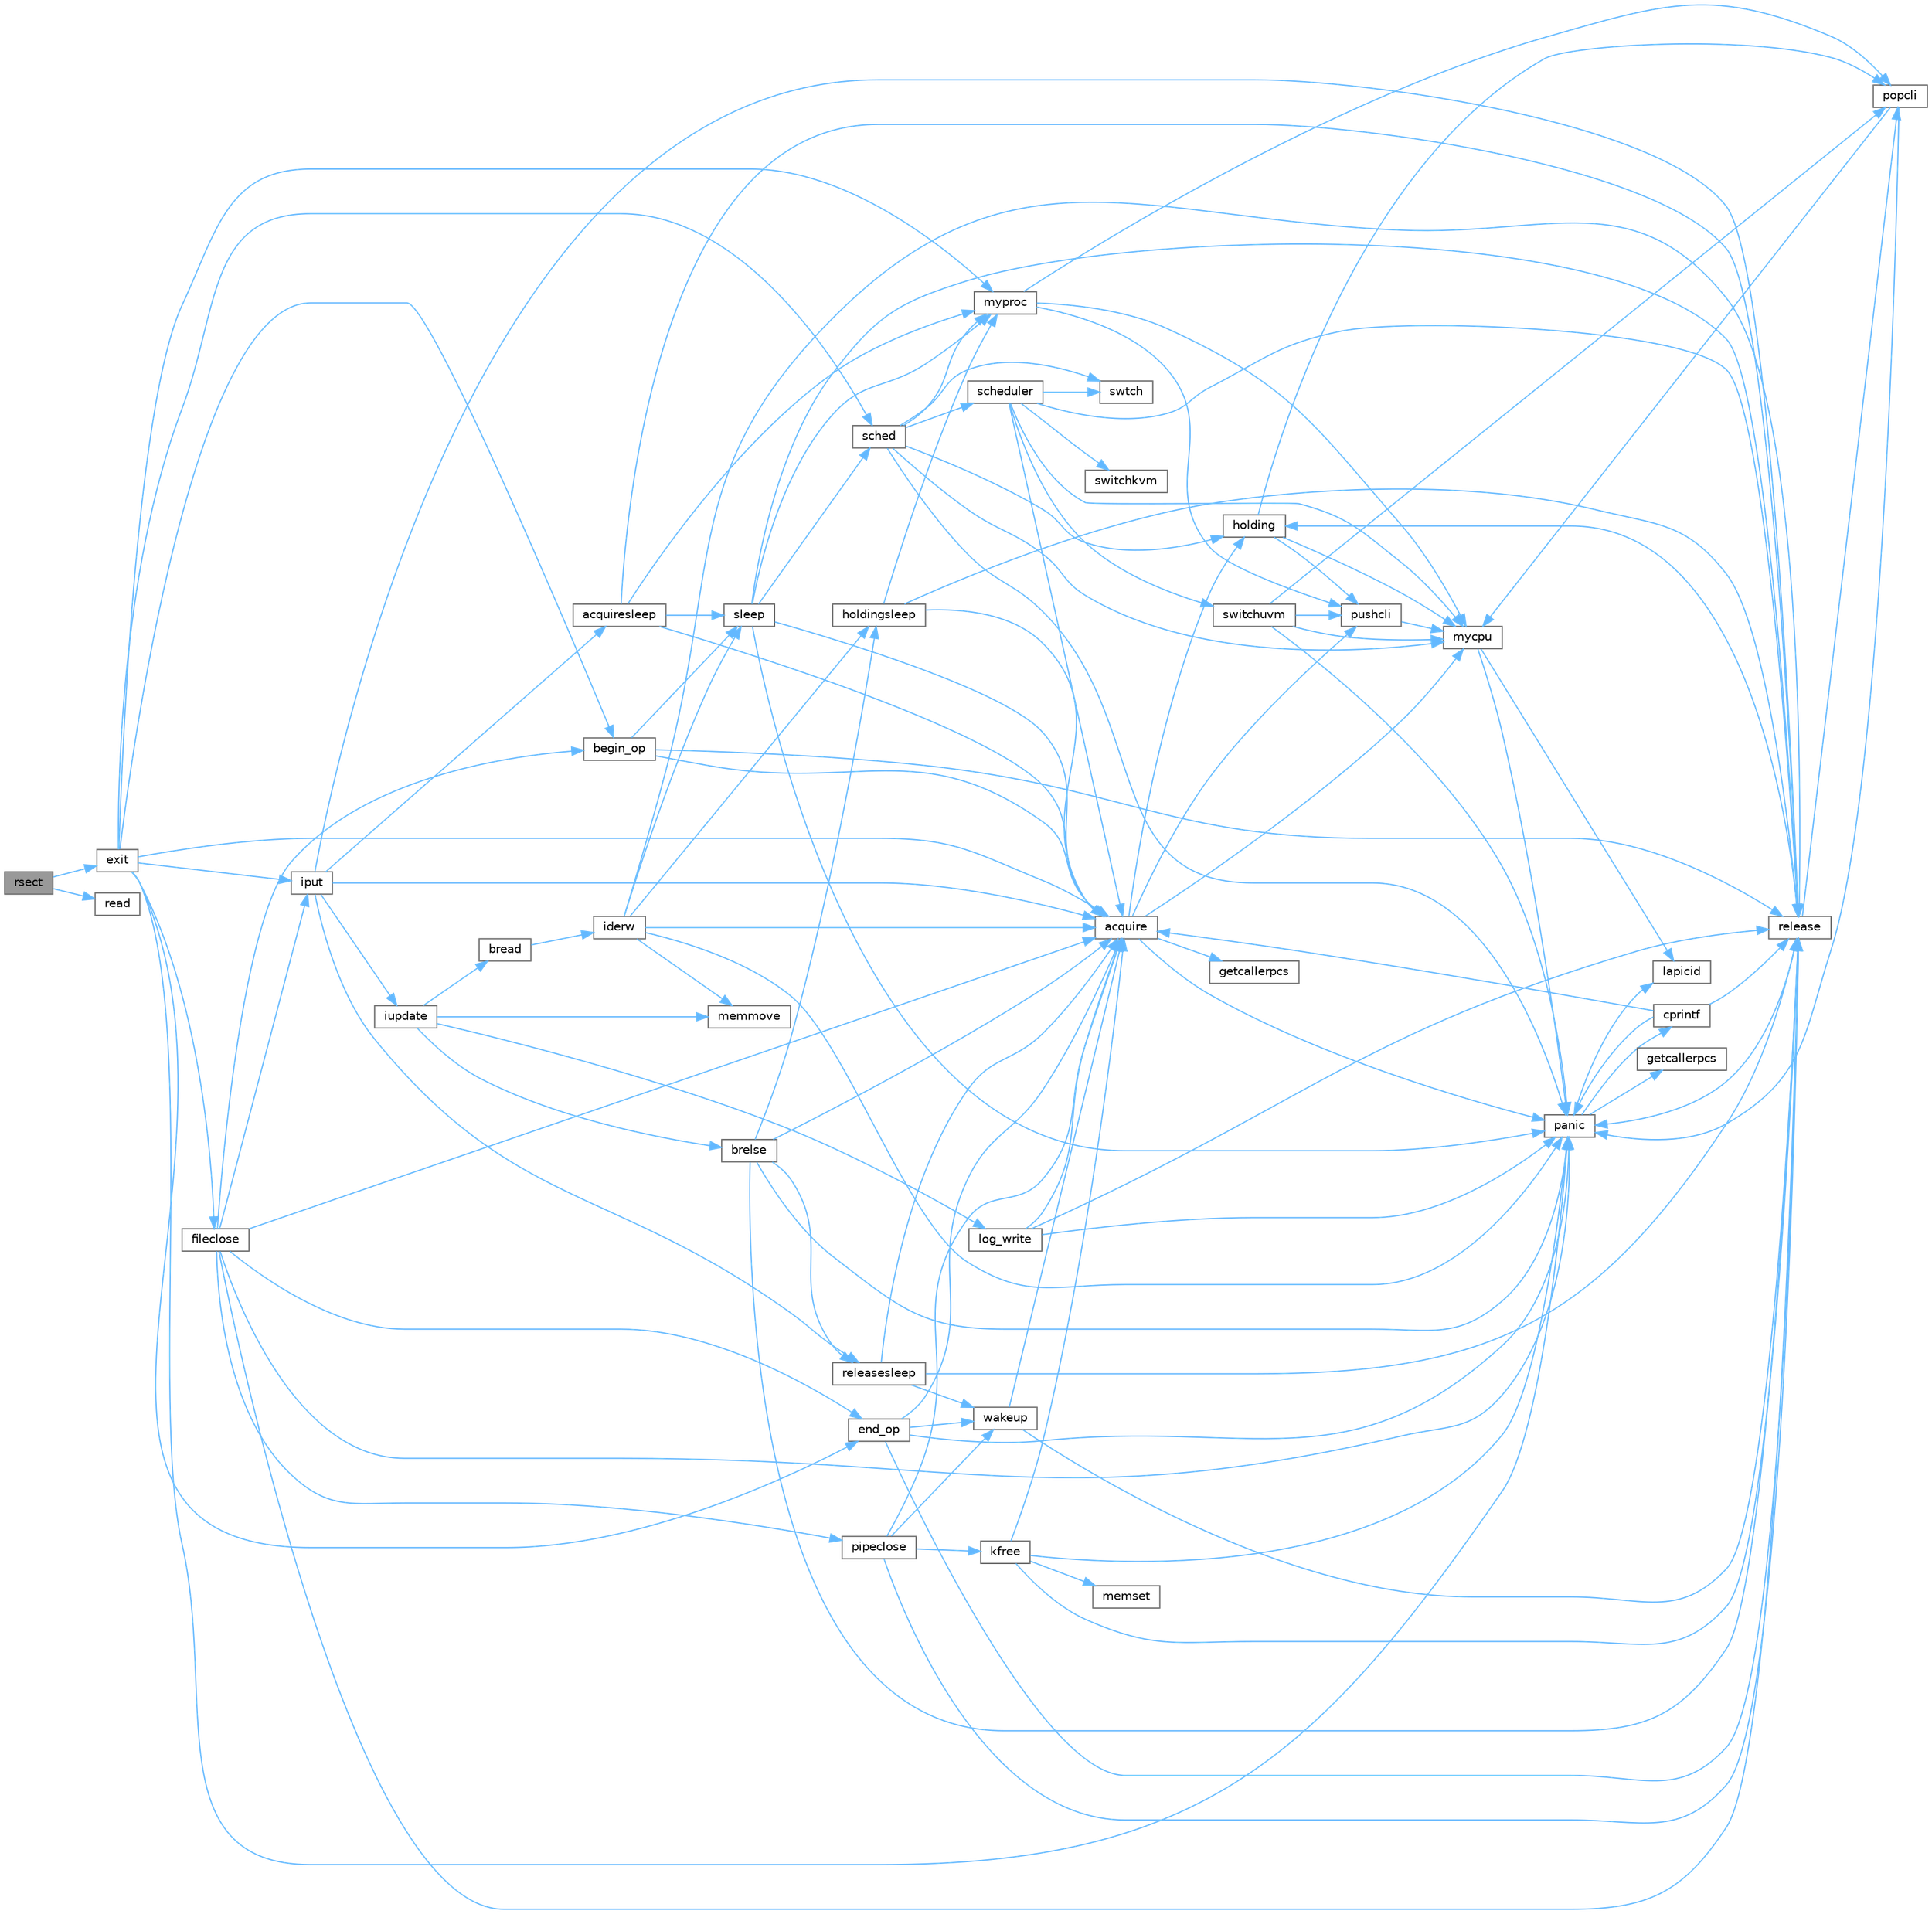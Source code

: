 digraph "rsect"
{
 // LATEX_PDF_SIZE
  bgcolor="transparent";
  edge [fontname=Helvetica,fontsize=10,labelfontname=Helvetica,labelfontsize=10];
  node [fontname=Helvetica,fontsize=10,shape=box,height=0.2,width=0.4];
  rankdir="LR";
  Node1 [id="Node000001",label="rsect",height=0.2,width=0.4,color="gray40", fillcolor="grey60", style="filled", fontcolor="black",tooltip=" "];
  Node1 -> Node2 [id="edge1_Node000001_Node000002",color="steelblue1",style="solid",tooltip=" "];
  Node2 [id="Node000002",label="exit",height=0.2,width=0.4,color="grey40", fillcolor="white", style="filled",URL="$d3/dda/proc_8c.html#aaf98ef7cdde3a0dfb2e49919de3298b1",tooltip=" "];
  Node2 -> Node3 [id="edge2_Node000002_Node000003",color="steelblue1",style="solid",tooltip=" "];
  Node3 [id="Node000003",label="acquire",height=0.2,width=0.4,color="grey40", fillcolor="white", style="filled",URL="$d3/d2d/spinlock_8c.html#aed377f16a085b00de3a4b32392adbdfb",tooltip=" "];
  Node3 -> Node4 [id="edge3_Node000003_Node000004",color="steelblue1",style="solid",tooltip=" "];
  Node4 [id="Node000004",label="getcallerpcs",height=0.2,width=0.4,color="grey40", fillcolor="white", style="filled",URL="$d3/d2d/spinlock_8c.html#a6ac35304ea80f01086b47edcc2328010",tooltip=" "];
  Node3 -> Node5 [id="edge4_Node000003_Node000005",color="steelblue1",style="solid",tooltip=" "];
  Node5 [id="Node000005",label="holding",height=0.2,width=0.4,color="grey40", fillcolor="white", style="filled",URL="$d3/d2d/spinlock_8c.html#aea48df3e5cfb903179ad3dc78ab502d9",tooltip=" "];
  Node5 -> Node6 [id="edge5_Node000005_Node000006",color="steelblue1",style="solid",tooltip=" "];
  Node6 [id="Node000006",label="mycpu",height=0.2,width=0.4,color="grey40", fillcolor="white", style="filled",URL="$d3/dda/proc_8c.html#ad427959ad025dabd8cd393b27ec39160",tooltip=" "];
  Node6 -> Node7 [id="edge6_Node000006_Node000007",color="steelblue1",style="solid",tooltip=" "];
  Node7 [id="Node000007",label="lapicid",height=0.2,width=0.4,color="grey40", fillcolor="white", style="filled",URL="$dc/df6/lapic_8c.html#a627f7996b64f99d885244a5102c85164",tooltip=" "];
  Node6 -> Node8 [id="edge7_Node000006_Node000008",color="steelblue1",style="solid",tooltip=" "];
  Node8 [id="Node000008",label="panic",height=0.2,width=0.4,color="grey40", fillcolor="white", style="filled",URL="$d0/d56/console_8c.html#a95c0aca5d6d7487933984f08b189917a",tooltip=" "];
  Node8 -> Node9 [id="edge8_Node000008_Node000009",color="steelblue1",style="solid",tooltip=" "];
  Node9 [id="Node000009",label="cprintf",height=0.2,width=0.4,color="grey40", fillcolor="white", style="filled",URL="$d0/d56/console_8c.html#a90f0742d846503e4ed1804f1df421ec6",tooltip=" "];
  Node9 -> Node3 [id="edge9_Node000009_Node000003",color="steelblue1",style="solid",tooltip=" "];
  Node9 -> Node8 [id="edge10_Node000009_Node000008",color="steelblue1",style="solid",tooltip=" "];
  Node9 -> Node10 [id="edge11_Node000009_Node000010",color="steelblue1",style="solid",tooltip=" "];
  Node10 [id="Node000010",label="release",height=0.2,width=0.4,color="grey40", fillcolor="white", style="filled",URL="$d3/d2d/spinlock_8c.html#a1cee376aa9a00e754bf5481cd5f3d97b",tooltip=" "];
  Node10 -> Node5 [id="edge12_Node000010_Node000005",color="steelblue1",style="solid",tooltip=" "];
  Node10 -> Node8 [id="edge13_Node000010_Node000008",color="steelblue1",style="solid",tooltip=" "];
  Node10 -> Node11 [id="edge14_Node000010_Node000011",color="steelblue1",style="solid",tooltip=" "];
  Node11 [id="Node000011",label="popcli",height=0.2,width=0.4,color="grey40", fillcolor="white", style="filled",URL="$d3/d2d/spinlock_8c.html#ae3424f669269fef400ce29c3aeb43fdb",tooltip=" "];
  Node11 -> Node6 [id="edge15_Node000011_Node000006",color="steelblue1",style="solid",tooltip=" "];
  Node11 -> Node8 [id="edge16_Node000011_Node000008",color="steelblue1",style="solid",tooltip=" "];
  Node8 -> Node12 [id="edge17_Node000008_Node000012",color="steelblue1",style="solid",tooltip=" "];
  Node12 [id="Node000012",label="getcallerpcs",height=0.2,width=0.4,color="grey40", fillcolor="white", style="filled",URL="$d5/d64/defs_8h.html#a4105de9e2969515d6c6c795c4386f69f",tooltip=" "];
  Node8 -> Node7 [id="edge18_Node000008_Node000007",color="steelblue1",style="solid",tooltip=" "];
  Node5 -> Node11 [id="edge19_Node000005_Node000011",color="steelblue1",style="solid",tooltip=" "];
  Node5 -> Node13 [id="edge20_Node000005_Node000013",color="steelblue1",style="solid",tooltip=" "];
  Node13 [id="Node000013",label="pushcli",height=0.2,width=0.4,color="grey40", fillcolor="white", style="filled",URL="$d3/d2d/spinlock_8c.html#a206b749d1b7768dadce61cbcde7e0f1c",tooltip=" "];
  Node13 -> Node6 [id="edge21_Node000013_Node000006",color="steelblue1",style="solid",tooltip=" "];
  Node3 -> Node6 [id="edge22_Node000003_Node000006",color="steelblue1",style="solid",tooltip=" "];
  Node3 -> Node8 [id="edge23_Node000003_Node000008",color="steelblue1",style="solid",tooltip=" "];
  Node3 -> Node13 [id="edge24_Node000003_Node000013",color="steelblue1",style="solid",tooltip=" "];
  Node2 -> Node14 [id="edge25_Node000002_Node000014",color="steelblue1",style="solid",tooltip=" "];
  Node14 [id="Node000014",label="begin_op",height=0.2,width=0.4,color="grey40", fillcolor="white", style="filled",URL="$d7/df8/log_8c.html#ac96aa31ffc0500e749c62c4d377c21c9",tooltip=" "];
  Node14 -> Node3 [id="edge26_Node000014_Node000003",color="steelblue1",style="solid",tooltip=" "];
  Node14 -> Node10 [id="edge27_Node000014_Node000010",color="steelblue1",style="solid",tooltip=" "];
  Node14 -> Node15 [id="edge28_Node000014_Node000015",color="steelblue1",style="solid",tooltip=" "];
  Node15 [id="Node000015",label="sleep",height=0.2,width=0.4,color="grey40", fillcolor="white", style="filled",URL="$d3/dda/proc_8c.html#ae70cc0370342e46f6db3bec367232457",tooltip=" "];
  Node15 -> Node3 [id="edge29_Node000015_Node000003",color="steelblue1",style="solid",tooltip=" "];
  Node15 -> Node16 [id="edge30_Node000015_Node000016",color="steelblue1",style="solid",tooltip=" "];
  Node16 [id="Node000016",label="myproc",height=0.2,width=0.4,color="grey40", fillcolor="white", style="filled",URL="$d3/dda/proc_8c.html#a41af0935f3989aae450cf8988cd9c3a9",tooltip=" "];
  Node16 -> Node6 [id="edge31_Node000016_Node000006",color="steelblue1",style="solid",tooltip=" "];
  Node16 -> Node11 [id="edge32_Node000016_Node000011",color="steelblue1",style="solid",tooltip=" "];
  Node16 -> Node13 [id="edge33_Node000016_Node000013",color="steelblue1",style="solid",tooltip=" "];
  Node15 -> Node8 [id="edge34_Node000015_Node000008",color="steelblue1",style="solid",tooltip=" "];
  Node15 -> Node10 [id="edge35_Node000015_Node000010",color="steelblue1",style="solid",tooltip=" "];
  Node15 -> Node17 [id="edge36_Node000015_Node000017",color="steelblue1",style="solid",tooltip=" "];
  Node17 [id="Node000017",label="sched",height=0.2,width=0.4,color="grey40", fillcolor="white", style="filled",URL="$d3/dda/proc_8c.html#ad788da91743c333b5bed7c4a0dd12365",tooltip=" "];
  Node17 -> Node5 [id="edge37_Node000017_Node000005",color="steelblue1",style="solid",tooltip=" "];
  Node17 -> Node6 [id="edge38_Node000017_Node000006",color="steelblue1",style="solid",tooltip=" "];
  Node17 -> Node16 [id="edge39_Node000017_Node000016",color="steelblue1",style="solid",tooltip=" "];
  Node17 -> Node8 [id="edge40_Node000017_Node000008",color="steelblue1",style="solid",tooltip=" "];
  Node17 -> Node18 [id="edge41_Node000017_Node000018",color="steelblue1",style="solid",tooltip=" "];
  Node18 [id="Node000018",label="scheduler",height=0.2,width=0.4,color="grey40", fillcolor="white", style="filled",URL="$d3/dda/proc_8c.html#a9fa00b0be5d3c4781048861e2506eb63",tooltip=" "];
  Node18 -> Node3 [id="edge42_Node000018_Node000003",color="steelblue1",style="solid",tooltip=" "];
  Node18 -> Node6 [id="edge43_Node000018_Node000006",color="steelblue1",style="solid",tooltip=" "];
  Node18 -> Node10 [id="edge44_Node000018_Node000010",color="steelblue1",style="solid",tooltip=" "];
  Node18 -> Node19 [id="edge45_Node000018_Node000019",color="steelblue1",style="solid",tooltip=" "];
  Node19 [id="Node000019",label="switchkvm",height=0.2,width=0.4,color="grey40", fillcolor="white", style="filled",URL="$de/de9/vm_8c.html#a02ca0670bc1fe12e38453082631ff360",tooltip=" "];
  Node18 -> Node20 [id="edge46_Node000018_Node000020",color="steelblue1",style="solid",tooltip=" "];
  Node20 [id="Node000020",label="switchuvm",height=0.2,width=0.4,color="grey40", fillcolor="white", style="filled",URL="$de/de9/vm_8c.html#a87c90f0ab2a1b11c2b55f4e483bb8493",tooltip=" "];
  Node20 -> Node6 [id="edge47_Node000020_Node000006",color="steelblue1",style="solid",tooltip=" "];
  Node20 -> Node8 [id="edge48_Node000020_Node000008",color="steelblue1",style="solid",tooltip=" "];
  Node20 -> Node11 [id="edge49_Node000020_Node000011",color="steelblue1",style="solid",tooltip=" "];
  Node20 -> Node13 [id="edge50_Node000020_Node000013",color="steelblue1",style="solid",tooltip=" "];
  Node18 -> Node21 [id="edge51_Node000018_Node000021",color="steelblue1",style="solid",tooltip=" "];
  Node21 [id="Node000021",label="swtch",height=0.2,width=0.4,color="grey40", fillcolor="white", style="filled",URL="$d5/d64/defs_8h.html#a1d9e7047d3dfb57809a2541d8387705e",tooltip=" "];
  Node17 -> Node21 [id="edge52_Node000017_Node000021",color="steelblue1",style="solid",tooltip=" "];
  Node2 -> Node22 [id="edge53_Node000002_Node000022",color="steelblue1",style="solid",tooltip=" "];
  Node22 [id="Node000022",label="end_op",height=0.2,width=0.4,color="grey40", fillcolor="white", style="filled",URL="$d7/df8/log_8c.html#ac0f12be0ca0de555e60b27b06a57a65b",tooltip=" "];
  Node22 -> Node3 [id="edge54_Node000022_Node000003",color="steelblue1",style="solid",tooltip=" "];
  Node22 -> Node8 [id="edge55_Node000022_Node000008",color="steelblue1",style="solid",tooltip=" "];
  Node22 -> Node10 [id="edge56_Node000022_Node000010",color="steelblue1",style="solid",tooltip=" "];
  Node22 -> Node23 [id="edge57_Node000022_Node000023",color="steelblue1",style="solid",tooltip=" "];
  Node23 [id="Node000023",label="wakeup",height=0.2,width=0.4,color="grey40", fillcolor="white", style="filled",URL="$d3/dda/proc_8c.html#a4a34d9f03e436cfa09b88f735f6ee952",tooltip=" "];
  Node23 -> Node3 [id="edge58_Node000023_Node000003",color="steelblue1",style="solid",tooltip=" "];
  Node23 -> Node10 [id="edge59_Node000023_Node000010",color="steelblue1",style="solid",tooltip=" "];
  Node2 -> Node24 [id="edge60_Node000002_Node000024",color="steelblue1",style="solid",tooltip=" "];
  Node24 [id="Node000024",label="fileclose",height=0.2,width=0.4,color="grey40", fillcolor="white", style="filled",URL="$d6/d13/file_8c.html#ae557c81ab89c24219146144bb6adaa2c",tooltip=" "];
  Node24 -> Node3 [id="edge61_Node000024_Node000003",color="steelblue1",style="solid",tooltip=" "];
  Node24 -> Node14 [id="edge62_Node000024_Node000014",color="steelblue1",style="solid",tooltip=" "];
  Node24 -> Node22 [id="edge63_Node000024_Node000022",color="steelblue1",style="solid",tooltip=" "];
  Node24 -> Node25 [id="edge64_Node000024_Node000025",color="steelblue1",style="solid",tooltip=" "];
  Node25 [id="Node000025",label="iput",height=0.2,width=0.4,color="grey40", fillcolor="white", style="filled",URL="$d2/d5a/fs_8c.html#ab3c447f135c68e4c3c1f8d5866f6e77b",tooltip=" "];
  Node25 -> Node3 [id="edge65_Node000025_Node000003",color="steelblue1",style="solid",tooltip=" "];
  Node25 -> Node26 [id="edge66_Node000025_Node000026",color="steelblue1",style="solid",tooltip=" "];
  Node26 [id="Node000026",label="acquiresleep",height=0.2,width=0.4,color="grey40", fillcolor="white", style="filled",URL="$d8/dd1/sleeplock_8c.html#aaad2d7a86d4859982dd9a132f5128ff2",tooltip=" "];
  Node26 -> Node3 [id="edge67_Node000026_Node000003",color="steelblue1",style="solid",tooltip=" "];
  Node26 -> Node16 [id="edge68_Node000026_Node000016",color="steelblue1",style="solid",tooltip=" "];
  Node26 -> Node10 [id="edge69_Node000026_Node000010",color="steelblue1",style="solid",tooltip=" "];
  Node26 -> Node15 [id="edge70_Node000026_Node000015",color="steelblue1",style="solid",tooltip=" "];
  Node25 -> Node27 [id="edge71_Node000025_Node000027",color="steelblue1",style="solid",tooltip=" "];
  Node27 [id="Node000027",label="iupdate",height=0.2,width=0.4,color="grey40", fillcolor="white", style="filled",URL="$d2/d5a/fs_8c.html#a7220afa8e5f4bea540eb95879ea7df6e",tooltip=" "];
  Node27 -> Node28 [id="edge72_Node000027_Node000028",color="steelblue1",style="solid",tooltip=" "];
  Node28 [id="Node000028",label="bread",height=0.2,width=0.4,color="grey40", fillcolor="white", style="filled",URL="$dc/de6/bio_8c.html#a30b8d2ef2300ed8e3d879a428fe39898",tooltip=" "];
  Node28 -> Node29 [id="edge73_Node000028_Node000029",color="steelblue1",style="solid",tooltip=" "];
  Node29 [id="Node000029",label="iderw",height=0.2,width=0.4,color="grey40", fillcolor="white", style="filled",URL="$da/d9b/memide_8c.html#a7f36b008f02088c86f76e98e05b55af5",tooltip=" "];
  Node29 -> Node3 [id="edge74_Node000029_Node000003",color="steelblue1",style="solid",tooltip=" "];
  Node29 -> Node30 [id="edge75_Node000029_Node000030",color="steelblue1",style="solid",tooltip=" "];
  Node30 [id="Node000030",label="holdingsleep",height=0.2,width=0.4,color="grey40", fillcolor="white", style="filled",URL="$d8/dd1/sleeplock_8c.html#a6fdbe54cbecd8fc67d74793b27adcf05",tooltip=" "];
  Node30 -> Node3 [id="edge76_Node000030_Node000003",color="steelblue1",style="solid",tooltip=" "];
  Node30 -> Node16 [id="edge77_Node000030_Node000016",color="steelblue1",style="solid",tooltip=" "];
  Node30 -> Node10 [id="edge78_Node000030_Node000010",color="steelblue1",style="solid",tooltip=" "];
  Node29 -> Node31 [id="edge79_Node000029_Node000031",color="steelblue1",style="solid",tooltip=" "];
  Node31 [id="Node000031",label="memmove",height=0.2,width=0.4,color="grey40", fillcolor="white", style="filled",URL="$d1/db0/string_8c.html#a07f97e2ed1ce37955192d52de8f4911f",tooltip=" "];
  Node29 -> Node8 [id="edge80_Node000029_Node000008",color="steelblue1",style="solid",tooltip=" "];
  Node29 -> Node10 [id="edge81_Node000029_Node000010",color="steelblue1",style="solid",tooltip=" "];
  Node29 -> Node15 [id="edge82_Node000029_Node000015",color="steelblue1",style="solid",tooltip=" "];
  Node27 -> Node32 [id="edge83_Node000027_Node000032",color="steelblue1",style="solid",tooltip=" "];
  Node32 [id="Node000032",label="brelse",height=0.2,width=0.4,color="grey40", fillcolor="white", style="filled",URL="$dc/de6/bio_8c.html#ab5335aeb503731104314321a78a6d727",tooltip=" "];
  Node32 -> Node3 [id="edge84_Node000032_Node000003",color="steelblue1",style="solid",tooltip=" "];
  Node32 -> Node30 [id="edge85_Node000032_Node000030",color="steelblue1",style="solid",tooltip=" "];
  Node32 -> Node8 [id="edge86_Node000032_Node000008",color="steelblue1",style="solid",tooltip=" "];
  Node32 -> Node10 [id="edge87_Node000032_Node000010",color="steelblue1",style="solid",tooltip=" "];
  Node32 -> Node33 [id="edge88_Node000032_Node000033",color="steelblue1",style="solid",tooltip=" "];
  Node33 [id="Node000033",label="releasesleep",height=0.2,width=0.4,color="grey40", fillcolor="white", style="filled",URL="$d8/dd1/sleeplock_8c.html#aa997067c2c9bfef15af6fa0a10c20f4a",tooltip=" "];
  Node33 -> Node3 [id="edge89_Node000033_Node000003",color="steelblue1",style="solid",tooltip=" "];
  Node33 -> Node10 [id="edge90_Node000033_Node000010",color="steelblue1",style="solid",tooltip=" "];
  Node33 -> Node23 [id="edge91_Node000033_Node000023",color="steelblue1",style="solid",tooltip=" "];
  Node27 -> Node34 [id="edge92_Node000027_Node000034",color="steelblue1",style="solid",tooltip=" "];
  Node34 [id="Node000034",label="log_write",height=0.2,width=0.4,color="grey40", fillcolor="white", style="filled",URL="$d7/df8/log_8c.html#a7eacb0fbebe5ce4c7d3ddea15908b13d",tooltip=" "];
  Node34 -> Node3 [id="edge93_Node000034_Node000003",color="steelblue1",style="solid",tooltip=" "];
  Node34 -> Node8 [id="edge94_Node000034_Node000008",color="steelblue1",style="solid",tooltip=" "];
  Node34 -> Node10 [id="edge95_Node000034_Node000010",color="steelblue1",style="solid",tooltip=" "];
  Node27 -> Node31 [id="edge96_Node000027_Node000031",color="steelblue1",style="solid",tooltip=" "];
  Node25 -> Node10 [id="edge97_Node000025_Node000010",color="steelblue1",style="solid",tooltip=" "];
  Node25 -> Node33 [id="edge98_Node000025_Node000033",color="steelblue1",style="solid",tooltip=" "];
  Node24 -> Node8 [id="edge99_Node000024_Node000008",color="steelblue1",style="solid",tooltip=" "];
  Node24 -> Node35 [id="edge100_Node000024_Node000035",color="steelblue1",style="solid",tooltip=" "];
  Node35 [id="Node000035",label="pipeclose",height=0.2,width=0.4,color="grey40", fillcolor="white", style="filled",URL="$d1/d47/pipe_8c.html#a48642f54734698f6f881ee07723292cb",tooltip=" "];
  Node35 -> Node3 [id="edge101_Node000035_Node000003",color="steelblue1",style="solid",tooltip=" "];
  Node35 -> Node36 [id="edge102_Node000035_Node000036",color="steelblue1",style="solid",tooltip=" "];
  Node36 [id="Node000036",label="kfree",height=0.2,width=0.4,color="grey40", fillcolor="white", style="filled",URL="$d4/def/kalloc_8c.html#aced59ecf8411235f6dffc065236711a5",tooltip=" "];
  Node36 -> Node3 [id="edge103_Node000036_Node000003",color="steelblue1",style="solid",tooltip=" "];
  Node36 -> Node37 [id="edge104_Node000036_Node000037",color="steelblue1",style="solid",tooltip=" "];
  Node37 [id="Node000037",label="memset",height=0.2,width=0.4,color="grey40", fillcolor="white", style="filled",URL="$db/d8a/ulib_8c.html#aa9cdc2409c15ccd5ee3b2031576f4093",tooltip=" "];
  Node36 -> Node8 [id="edge105_Node000036_Node000008",color="steelblue1",style="solid",tooltip=" "];
  Node36 -> Node10 [id="edge106_Node000036_Node000010",color="steelblue1",style="solid",tooltip=" "];
  Node35 -> Node10 [id="edge107_Node000035_Node000010",color="steelblue1",style="solid",tooltip=" "];
  Node35 -> Node23 [id="edge108_Node000035_Node000023",color="steelblue1",style="solid",tooltip=" "];
  Node24 -> Node10 [id="edge109_Node000024_Node000010",color="steelblue1",style="solid",tooltip=" "];
  Node2 -> Node25 [id="edge110_Node000002_Node000025",color="steelblue1",style="solid",tooltip=" "];
  Node2 -> Node16 [id="edge111_Node000002_Node000016",color="steelblue1",style="solid",tooltip=" "];
  Node2 -> Node8 [id="edge112_Node000002_Node000008",color="steelblue1",style="solid",tooltip=" "];
  Node2 -> Node17 [id="edge113_Node000002_Node000017",color="steelblue1",style="solid",tooltip=" "];
  Node1 -> Node38 [id="edge114_Node000001_Node000038",color="steelblue1",style="solid",tooltip=" "];
  Node38 [id="Node000038",label="read",height=0.2,width=0.4,color="grey40", fillcolor="white", style="filled",URL="$d8/ddb/user_8h.html#a2d73522d6354b8a141ecfaa9585a0c77",tooltip=" "];
}
